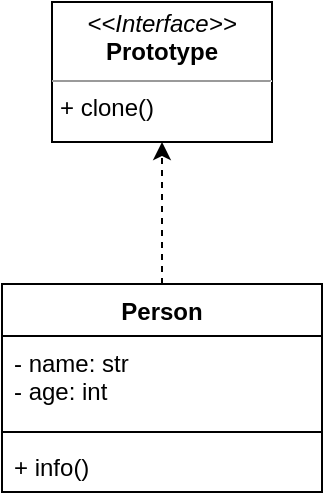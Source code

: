 <mxfile version="14.6.13" type="device"><diagram id="Xx6WHkbZ90wGw88ztGpZ" name="Page-1"><mxGraphModel dx="1086" dy="806" grid="1" gridSize="10" guides="1" tooltips="1" connect="1" arrows="1" fold="1" page="1" pageScale="1" pageWidth="827" pageHeight="1169" math="0" shadow="0"><root><mxCell id="0"/><mxCell id="1" parent="0"/><mxCell id="hlbYt0CpxBl905jt_Tql-21" value="&lt;p style=&quot;margin: 0px ; margin-top: 4px ; text-align: center&quot;&gt;&lt;i&gt;&amp;lt;&amp;lt;Interface&amp;gt;&amp;gt;&lt;/i&gt;&lt;br&gt;&lt;b&gt;Prototype&lt;/b&gt;&lt;/p&gt;&lt;hr size=&quot;1&quot;&gt;&lt;p style=&quot;margin: 0px ; margin-left: 4px&quot;&gt;&lt;span style=&quot;text-align: center&quot;&gt;+ clone()&lt;/span&gt;&lt;br&gt;&lt;/p&gt;" style="verticalAlign=top;align=left;overflow=fill;fontSize=12;fontFamily=Helvetica;html=1;" parent="1" vertex="1"><mxGeometry x="315" y="340" width="110" height="70" as="geometry"/></mxCell><mxCell id="hlbYt0CpxBl905jt_Tql-41" style="edgeStyle=orthogonalEdgeStyle;rounded=0;orthogonalLoop=1;jettySize=auto;html=1;entryX=0.5;entryY=1;entryDx=0;entryDy=0;dashed=1;" parent="1" source="PdH6mdrat9ktG83yWWH1-1" target="hlbYt0CpxBl905jt_Tql-21" edge="1"><mxGeometry relative="1" as="geometry"><mxPoint x="290" y="473" as="sourcePoint"/></mxGeometry></mxCell><mxCell id="PdH6mdrat9ktG83yWWH1-1" value="Person" style="swimlane;fontStyle=1;align=center;verticalAlign=top;childLayout=stackLayout;horizontal=1;startSize=26;horizontalStack=0;resizeParent=1;resizeParentMax=0;resizeLast=0;collapsible=1;marginBottom=0;" vertex="1" parent="1"><mxGeometry x="290" y="481" width="160" height="104" as="geometry"/></mxCell><mxCell id="PdH6mdrat9ktG83yWWH1-2" value="- name: str&#10;- age: int" style="text;strokeColor=none;fillColor=none;align=left;verticalAlign=top;spacingLeft=4;spacingRight=4;overflow=hidden;rotatable=0;points=[[0,0.5],[1,0.5]];portConstraint=eastwest;" vertex="1" parent="PdH6mdrat9ktG83yWWH1-1"><mxGeometry y="26" width="160" height="44" as="geometry"/></mxCell><mxCell id="PdH6mdrat9ktG83yWWH1-3" value="" style="line;strokeWidth=1;fillColor=none;align=left;verticalAlign=middle;spacingTop=-1;spacingLeft=3;spacingRight=3;rotatable=0;labelPosition=right;points=[];portConstraint=eastwest;" vertex="1" parent="PdH6mdrat9ktG83yWWH1-1"><mxGeometry y="70" width="160" height="8" as="geometry"/></mxCell><mxCell id="PdH6mdrat9ktG83yWWH1-4" value="+ info()" style="text;strokeColor=none;fillColor=none;align=left;verticalAlign=top;spacingLeft=4;spacingRight=4;overflow=hidden;rotatable=0;points=[[0,0.5],[1,0.5]];portConstraint=eastwest;" vertex="1" parent="PdH6mdrat9ktG83yWWH1-1"><mxGeometry y="78" width="160" height="26" as="geometry"/></mxCell></root></mxGraphModel></diagram></mxfile>